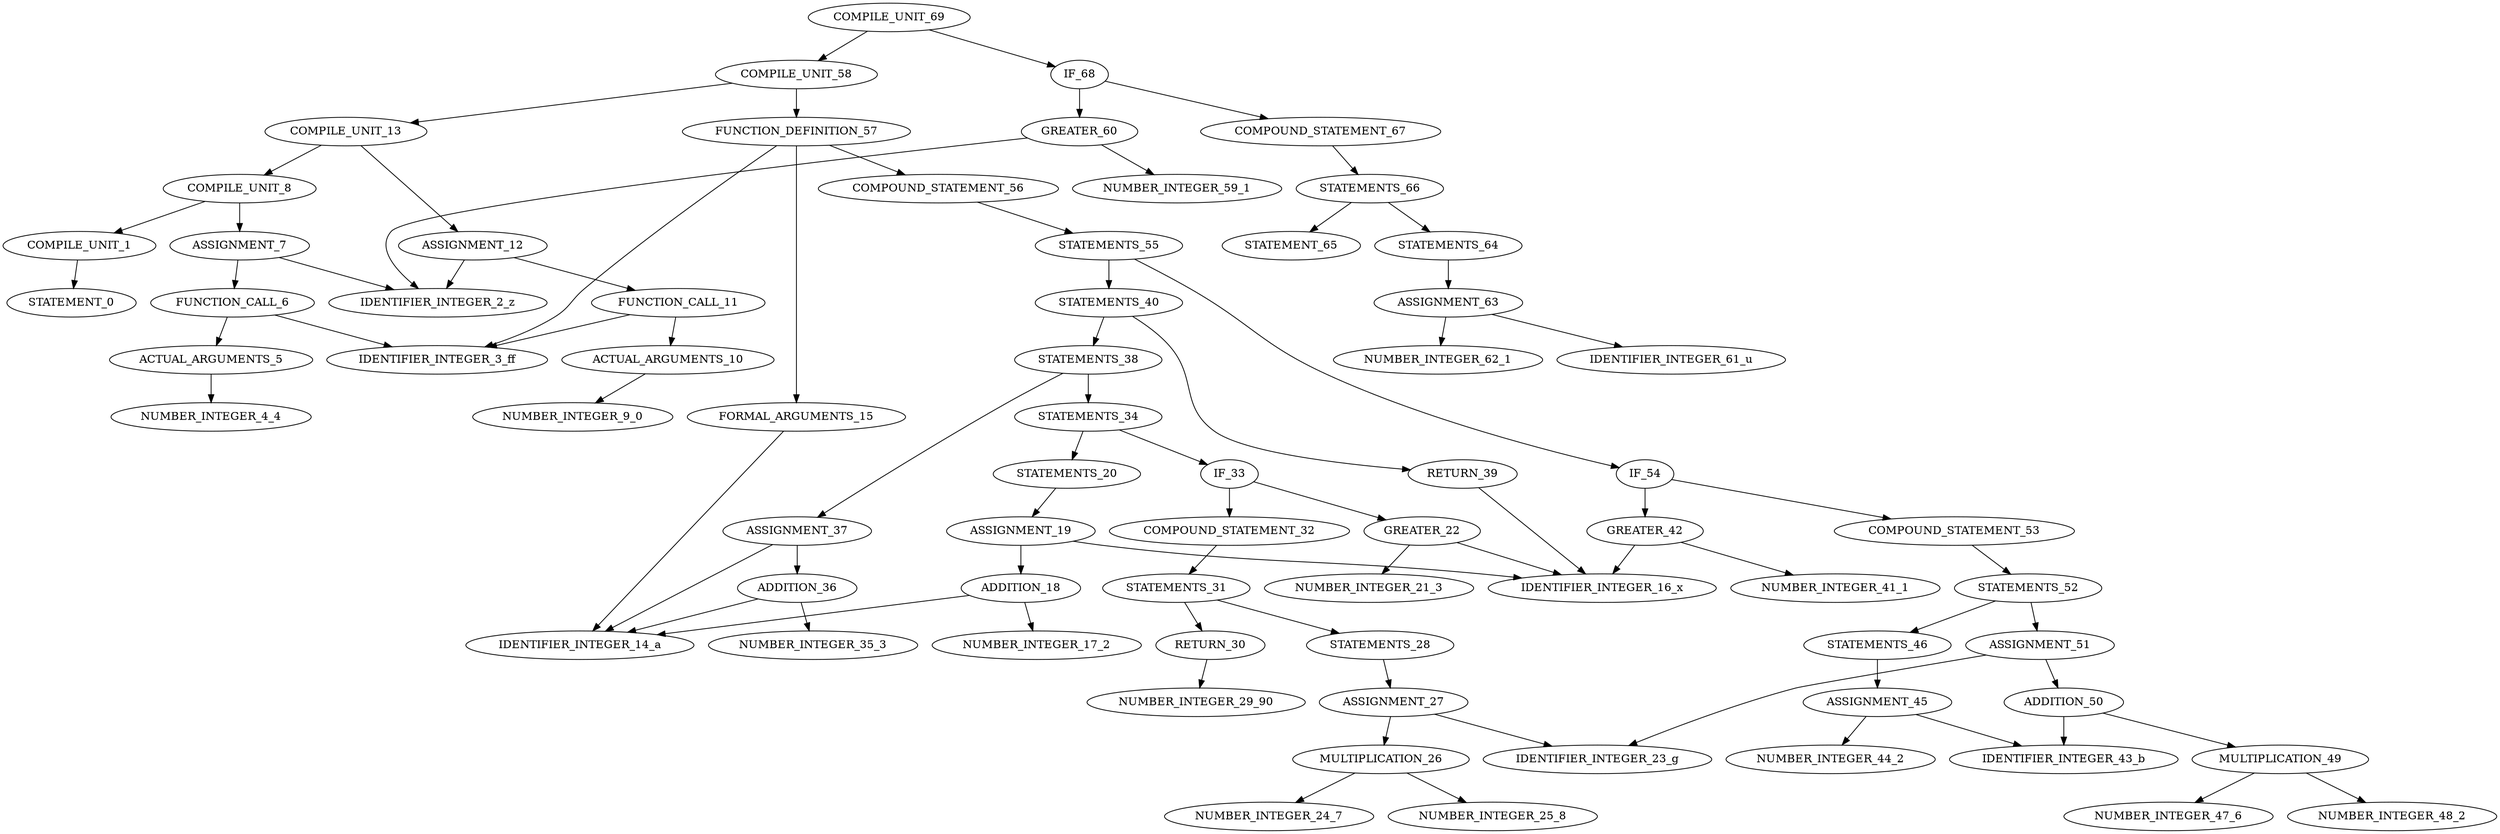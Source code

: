 digraph G{ 
"COMPILE_UNIT_69"->"COMPILE_UNIT_58";
"COMPILE_UNIT_58"->"COMPILE_UNIT_13";
"COMPILE_UNIT_13"->"COMPILE_UNIT_8";
"COMPILE_UNIT_8"->"COMPILE_UNIT_1";
"COMPILE_UNIT_1"->"STATEMENT_0";
"COMPILE_UNIT_8"->"ASSIGNMENT_7";
"ASSIGNMENT_7"->"IDENTIFIER_INTEGER_2_z";
"ASSIGNMENT_7"->"FUNCTION_CALL_6";
"FUNCTION_CALL_6"->"IDENTIFIER_INTEGER_3_ff";
"FUNCTION_CALL_6"->"ACTUAL_ARGUMENTS_5";
"ACTUAL_ARGUMENTS_5"->"NUMBER_INTEGER_4_4";
"COMPILE_UNIT_13"->"ASSIGNMENT_12";
"ASSIGNMENT_12"->"IDENTIFIER_INTEGER_2_z";
"ASSIGNMENT_12"->"FUNCTION_CALL_11";
"FUNCTION_CALL_11"->"IDENTIFIER_INTEGER_3_ff";
"FUNCTION_CALL_11"->"ACTUAL_ARGUMENTS_10";
"ACTUAL_ARGUMENTS_10"->"NUMBER_INTEGER_9_0";
"COMPILE_UNIT_58"->"FUNCTION_DEFINITION_57";
"FUNCTION_DEFINITION_57"->"IDENTIFIER_INTEGER_3_ff";
"FUNCTION_DEFINITION_57"->"FORMAL_ARGUMENTS_15";
"FORMAL_ARGUMENTS_15"->"IDENTIFIER_INTEGER_14_a";
"FUNCTION_DEFINITION_57"->"COMPOUND_STATEMENT_56";
"COMPOUND_STATEMENT_56"->"STATEMENTS_55";
"STATEMENTS_55"->"STATEMENTS_40";
"STATEMENTS_40"->"STATEMENTS_38";
"STATEMENTS_38"->"STATEMENTS_34";
"STATEMENTS_34"->"STATEMENTS_20";
"STATEMENTS_20"->"ASSIGNMENT_19";
"ASSIGNMENT_19"->"IDENTIFIER_INTEGER_16_x";
"ASSIGNMENT_19"->"ADDITION_18";
"ADDITION_18"->"IDENTIFIER_INTEGER_14_a";
"ADDITION_18"->"NUMBER_INTEGER_17_2";
"STATEMENTS_34"->"IF_33";
"IF_33"->"GREATER_22";
"GREATER_22"->"IDENTIFIER_INTEGER_16_x";
"GREATER_22"->"NUMBER_INTEGER_21_3";
"IF_33"->"COMPOUND_STATEMENT_32";
"COMPOUND_STATEMENT_32"->"STATEMENTS_31";
"STATEMENTS_31"->"STATEMENTS_28";
"STATEMENTS_28"->"ASSIGNMENT_27";
"ASSIGNMENT_27"->"IDENTIFIER_INTEGER_23_g";
"ASSIGNMENT_27"->"MULTIPLICATION_26";
"MULTIPLICATION_26"->"NUMBER_INTEGER_24_7";
"MULTIPLICATION_26"->"NUMBER_INTEGER_25_8";
"STATEMENTS_31"->"RETURN_30";
"RETURN_30"->"NUMBER_INTEGER_29_90";
"STATEMENTS_38"->"ASSIGNMENT_37";
"ASSIGNMENT_37"->"IDENTIFIER_INTEGER_14_a";
"ASSIGNMENT_37"->"ADDITION_36";
"ADDITION_36"->"IDENTIFIER_INTEGER_14_a";
"ADDITION_36"->"NUMBER_INTEGER_35_3";
"STATEMENTS_40"->"RETURN_39";
"RETURN_39"->"IDENTIFIER_INTEGER_16_x";
"STATEMENTS_55"->"IF_54";
"IF_54"->"GREATER_42";
"GREATER_42"->"IDENTIFIER_INTEGER_16_x";
"GREATER_42"->"NUMBER_INTEGER_41_1";
"IF_54"->"COMPOUND_STATEMENT_53";
"COMPOUND_STATEMENT_53"->"STATEMENTS_52";
"STATEMENTS_52"->"STATEMENTS_46";
"STATEMENTS_46"->"ASSIGNMENT_45";
"ASSIGNMENT_45"->"IDENTIFIER_INTEGER_43_b";
"ASSIGNMENT_45"->"NUMBER_INTEGER_44_2";
"STATEMENTS_52"->"ASSIGNMENT_51";
"ASSIGNMENT_51"->"IDENTIFIER_INTEGER_23_g";
"ASSIGNMENT_51"->"ADDITION_50";
"ADDITION_50"->"IDENTIFIER_INTEGER_43_b";
"ADDITION_50"->"MULTIPLICATION_49";
"MULTIPLICATION_49"->"NUMBER_INTEGER_47_6";
"MULTIPLICATION_49"->"NUMBER_INTEGER_48_2";
"COMPILE_UNIT_69"->"IF_68";
"IF_68"->"GREATER_60";
"GREATER_60"->"IDENTIFIER_INTEGER_2_z";
"GREATER_60"->"NUMBER_INTEGER_59_1";
"IF_68"->"COMPOUND_STATEMENT_67";
"COMPOUND_STATEMENT_67"->"STATEMENTS_66";
"STATEMENTS_66"->"STATEMENTS_64";
"STATEMENTS_64"->"ASSIGNMENT_63";
"ASSIGNMENT_63"->"IDENTIFIER_INTEGER_61_u";
"ASSIGNMENT_63"->"NUMBER_INTEGER_62_1";
"STATEMENTS_66"->"STATEMENT_65";
}